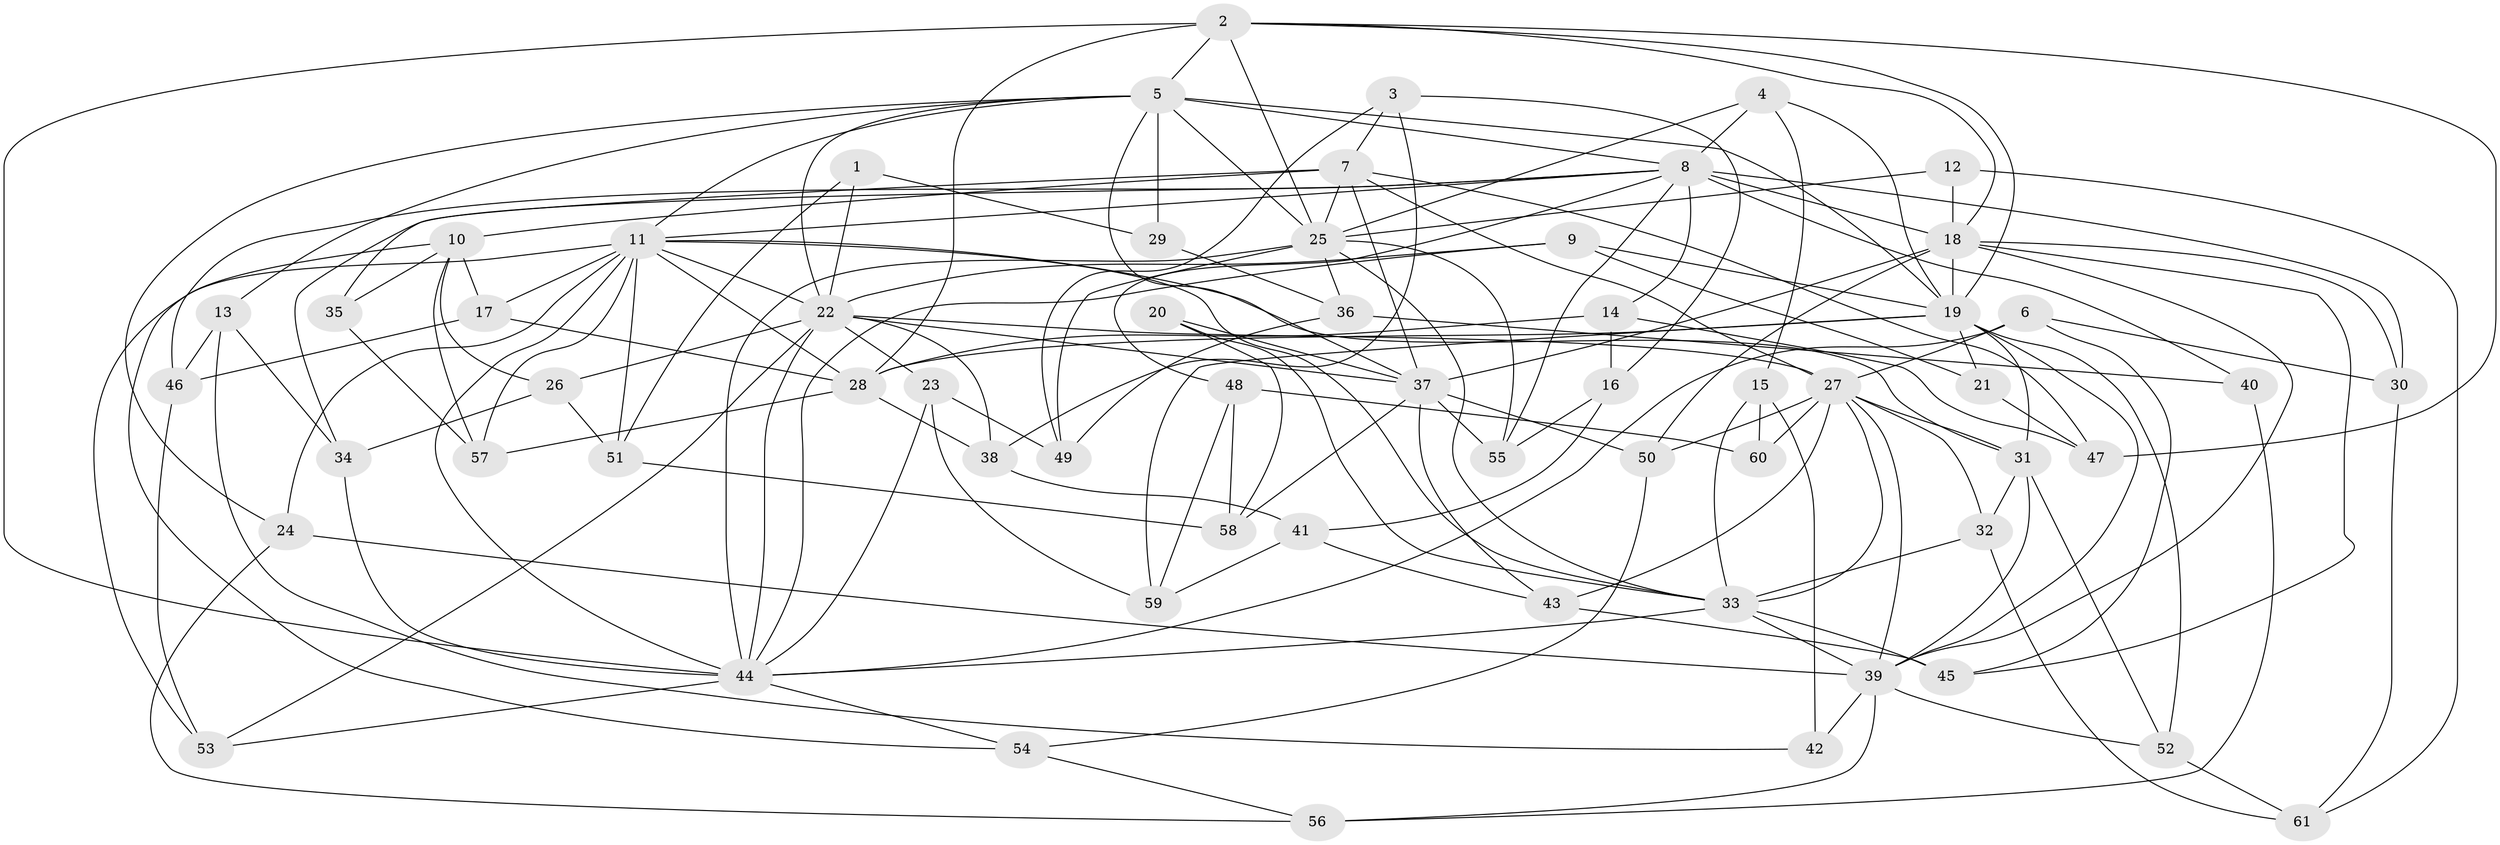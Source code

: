 // original degree distribution, {4: 1.0}
// Generated by graph-tools (version 1.1) at 2025/38/03/09/25 02:38:18]
// undirected, 61 vertices, 161 edges
graph export_dot {
graph [start="1"]
  node [color=gray90,style=filled];
  1;
  2;
  3;
  4;
  5;
  6;
  7;
  8;
  9;
  10;
  11;
  12;
  13;
  14;
  15;
  16;
  17;
  18;
  19;
  20;
  21;
  22;
  23;
  24;
  25;
  26;
  27;
  28;
  29;
  30;
  31;
  32;
  33;
  34;
  35;
  36;
  37;
  38;
  39;
  40;
  41;
  42;
  43;
  44;
  45;
  46;
  47;
  48;
  49;
  50;
  51;
  52;
  53;
  54;
  55;
  56;
  57;
  58;
  59;
  60;
  61;
  1 -- 22 [weight=2.0];
  1 -- 29 [weight=1.0];
  1 -- 51 [weight=1.0];
  2 -- 5 [weight=1.0];
  2 -- 18 [weight=1.0];
  2 -- 19 [weight=1.0];
  2 -- 25 [weight=2.0];
  2 -- 28 [weight=2.0];
  2 -- 44 [weight=2.0];
  2 -- 47 [weight=1.0];
  3 -- 7 [weight=1.0];
  3 -- 16 [weight=1.0];
  3 -- 38 [weight=1.0];
  3 -- 49 [weight=1.0];
  4 -- 8 [weight=1.0];
  4 -- 15 [weight=1.0];
  4 -- 19 [weight=1.0];
  4 -- 25 [weight=1.0];
  5 -- 8 [weight=1.0];
  5 -- 11 [weight=1.0];
  5 -- 13 [weight=1.0];
  5 -- 19 [weight=1.0];
  5 -- 22 [weight=1.0];
  5 -- 24 [weight=1.0];
  5 -- 25 [weight=2.0];
  5 -- 29 [weight=2.0];
  5 -- 37 [weight=1.0];
  6 -- 27 [weight=1.0];
  6 -- 30 [weight=1.0];
  6 -- 44 [weight=1.0];
  6 -- 45 [weight=1.0];
  7 -- 10 [weight=3.0];
  7 -- 25 [weight=1.0];
  7 -- 27 [weight=1.0];
  7 -- 35 [weight=2.0];
  7 -- 37 [weight=1.0];
  7 -- 47 [weight=3.0];
  8 -- 11 [weight=1.0];
  8 -- 14 [weight=1.0];
  8 -- 18 [weight=1.0];
  8 -- 30 [weight=1.0];
  8 -- 34 [weight=1.0];
  8 -- 40 [weight=2.0];
  8 -- 46 [weight=1.0];
  8 -- 48 [weight=1.0];
  8 -- 55 [weight=1.0];
  9 -- 19 [weight=1.0];
  9 -- 21 [weight=1.0];
  9 -- 22 [weight=1.0];
  9 -- 44 [weight=1.0];
  10 -- 17 [weight=1.0];
  10 -- 26 [weight=1.0];
  10 -- 35 [weight=1.0];
  10 -- 54 [weight=1.0];
  10 -- 57 [weight=1.0];
  11 -- 17 [weight=1.0];
  11 -- 22 [weight=1.0];
  11 -- 24 [weight=1.0];
  11 -- 28 [weight=1.0];
  11 -- 31 [weight=1.0];
  11 -- 33 [weight=1.0];
  11 -- 44 [weight=1.0];
  11 -- 51 [weight=1.0];
  11 -- 53 [weight=1.0];
  11 -- 57 [weight=1.0];
  12 -- 18 [weight=2.0];
  12 -- 25 [weight=1.0];
  12 -- 61 [weight=1.0];
  13 -- 34 [weight=1.0];
  13 -- 42 [weight=1.0];
  13 -- 46 [weight=1.0];
  14 -- 16 [weight=1.0];
  14 -- 28 [weight=1.0];
  14 -- 47 [weight=1.0];
  15 -- 33 [weight=1.0];
  15 -- 42 [weight=1.0];
  15 -- 60 [weight=1.0];
  16 -- 41 [weight=1.0];
  16 -- 55 [weight=1.0];
  17 -- 28 [weight=1.0];
  17 -- 46 [weight=1.0];
  18 -- 19 [weight=1.0];
  18 -- 30 [weight=1.0];
  18 -- 37 [weight=1.0];
  18 -- 39 [weight=1.0];
  18 -- 45 [weight=1.0];
  18 -- 50 [weight=1.0];
  19 -- 21 [weight=2.0];
  19 -- 28 [weight=1.0];
  19 -- 31 [weight=1.0];
  19 -- 39 [weight=1.0];
  19 -- 52 [weight=1.0];
  19 -- 59 [weight=1.0];
  20 -- 33 [weight=1.0];
  20 -- 37 [weight=2.0];
  20 -- 58 [weight=1.0];
  21 -- 47 [weight=1.0];
  22 -- 23 [weight=1.0];
  22 -- 26 [weight=1.0];
  22 -- 27 [weight=1.0];
  22 -- 37 [weight=1.0];
  22 -- 38 [weight=1.0];
  22 -- 44 [weight=1.0];
  22 -- 53 [weight=1.0];
  23 -- 44 [weight=1.0];
  23 -- 49 [weight=1.0];
  23 -- 59 [weight=1.0];
  24 -- 39 [weight=1.0];
  24 -- 56 [weight=1.0];
  25 -- 33 [weight=1.0];
  25 -- 36 [weight=1.0];
  25 -- 44 [weight=1.0];
  25 -- 49 [weight=1.0];
  25 -- 55 [weight=1.0];
  26 -- 34 [weight=1.0];
  26 -- 51 [weight=1.0];
  27 -- 31 [weight=1.0];
  27 -- 32 [weight=1.0];
  27 -- 33 [weight=2.0];
  27 -- 39 [weight=1.0];
  27 -- 43 [weight=1.0];
  27 -- 50 [weight=1.0];
  27 -- 60 [weight=2.0];
  28 -- 38 [weight=1.0];
  28 -- 57 [weight=1.0];
  29 -- 36 [weight=1.0];
  30 -- 61 [weight=1.0];
  31 -- 32 [weight=1.0];
  31 -- 39 [weight=3.0];
  31 -- 52 [weight=1.0];
  32 -- 33 [weight=1.0];
  32 -- 61 [weight=1.0];
  33 -- 39 [weight=1.0];
  33 -- 44 [weight=1.0];
  33 -- 45 [weight=1.0];
  34 -- 44 [weight=1.0];
  35 -- 57 [weight=1.0];
  36 -- 40 [weight=1.0];
  36 -- 49 [weight=1.0];
  37 -- 43 [weight=1.0];
  37 -- 50 [weight=1.0];
  37 -- 55 [weight=1.0];
  37 -- 58 [weight=1.0];
  38 -- 41 [weight=1.0];
  39 -- 42 [weight=2.0];
  39 -- 52 [weight=1.0];
  39 -- 56 [weight=1.0];
  40 -- 56 [weight=1.0];
  41 -- 43 [weight=1.0];
  41 -- 59 [weight=1.0];
  43 -- 45 [weight=1.0];
  44 -- 53 [weight=1.0];
  44 -- 54 [weight=1.0];
  46 -- 53 [weight=1.0];
  48 -- 58 [weight=1.0];
  48 -- 59 [weight=1.0];
  48 -- 60 [weight=1.0];
  50 -- 54 [weight=1.0];
  51 -- 58 [weight=1.0];
  52 -- 61 [weight=1.0];
  54 -- 56 [weight=1.0];
}
